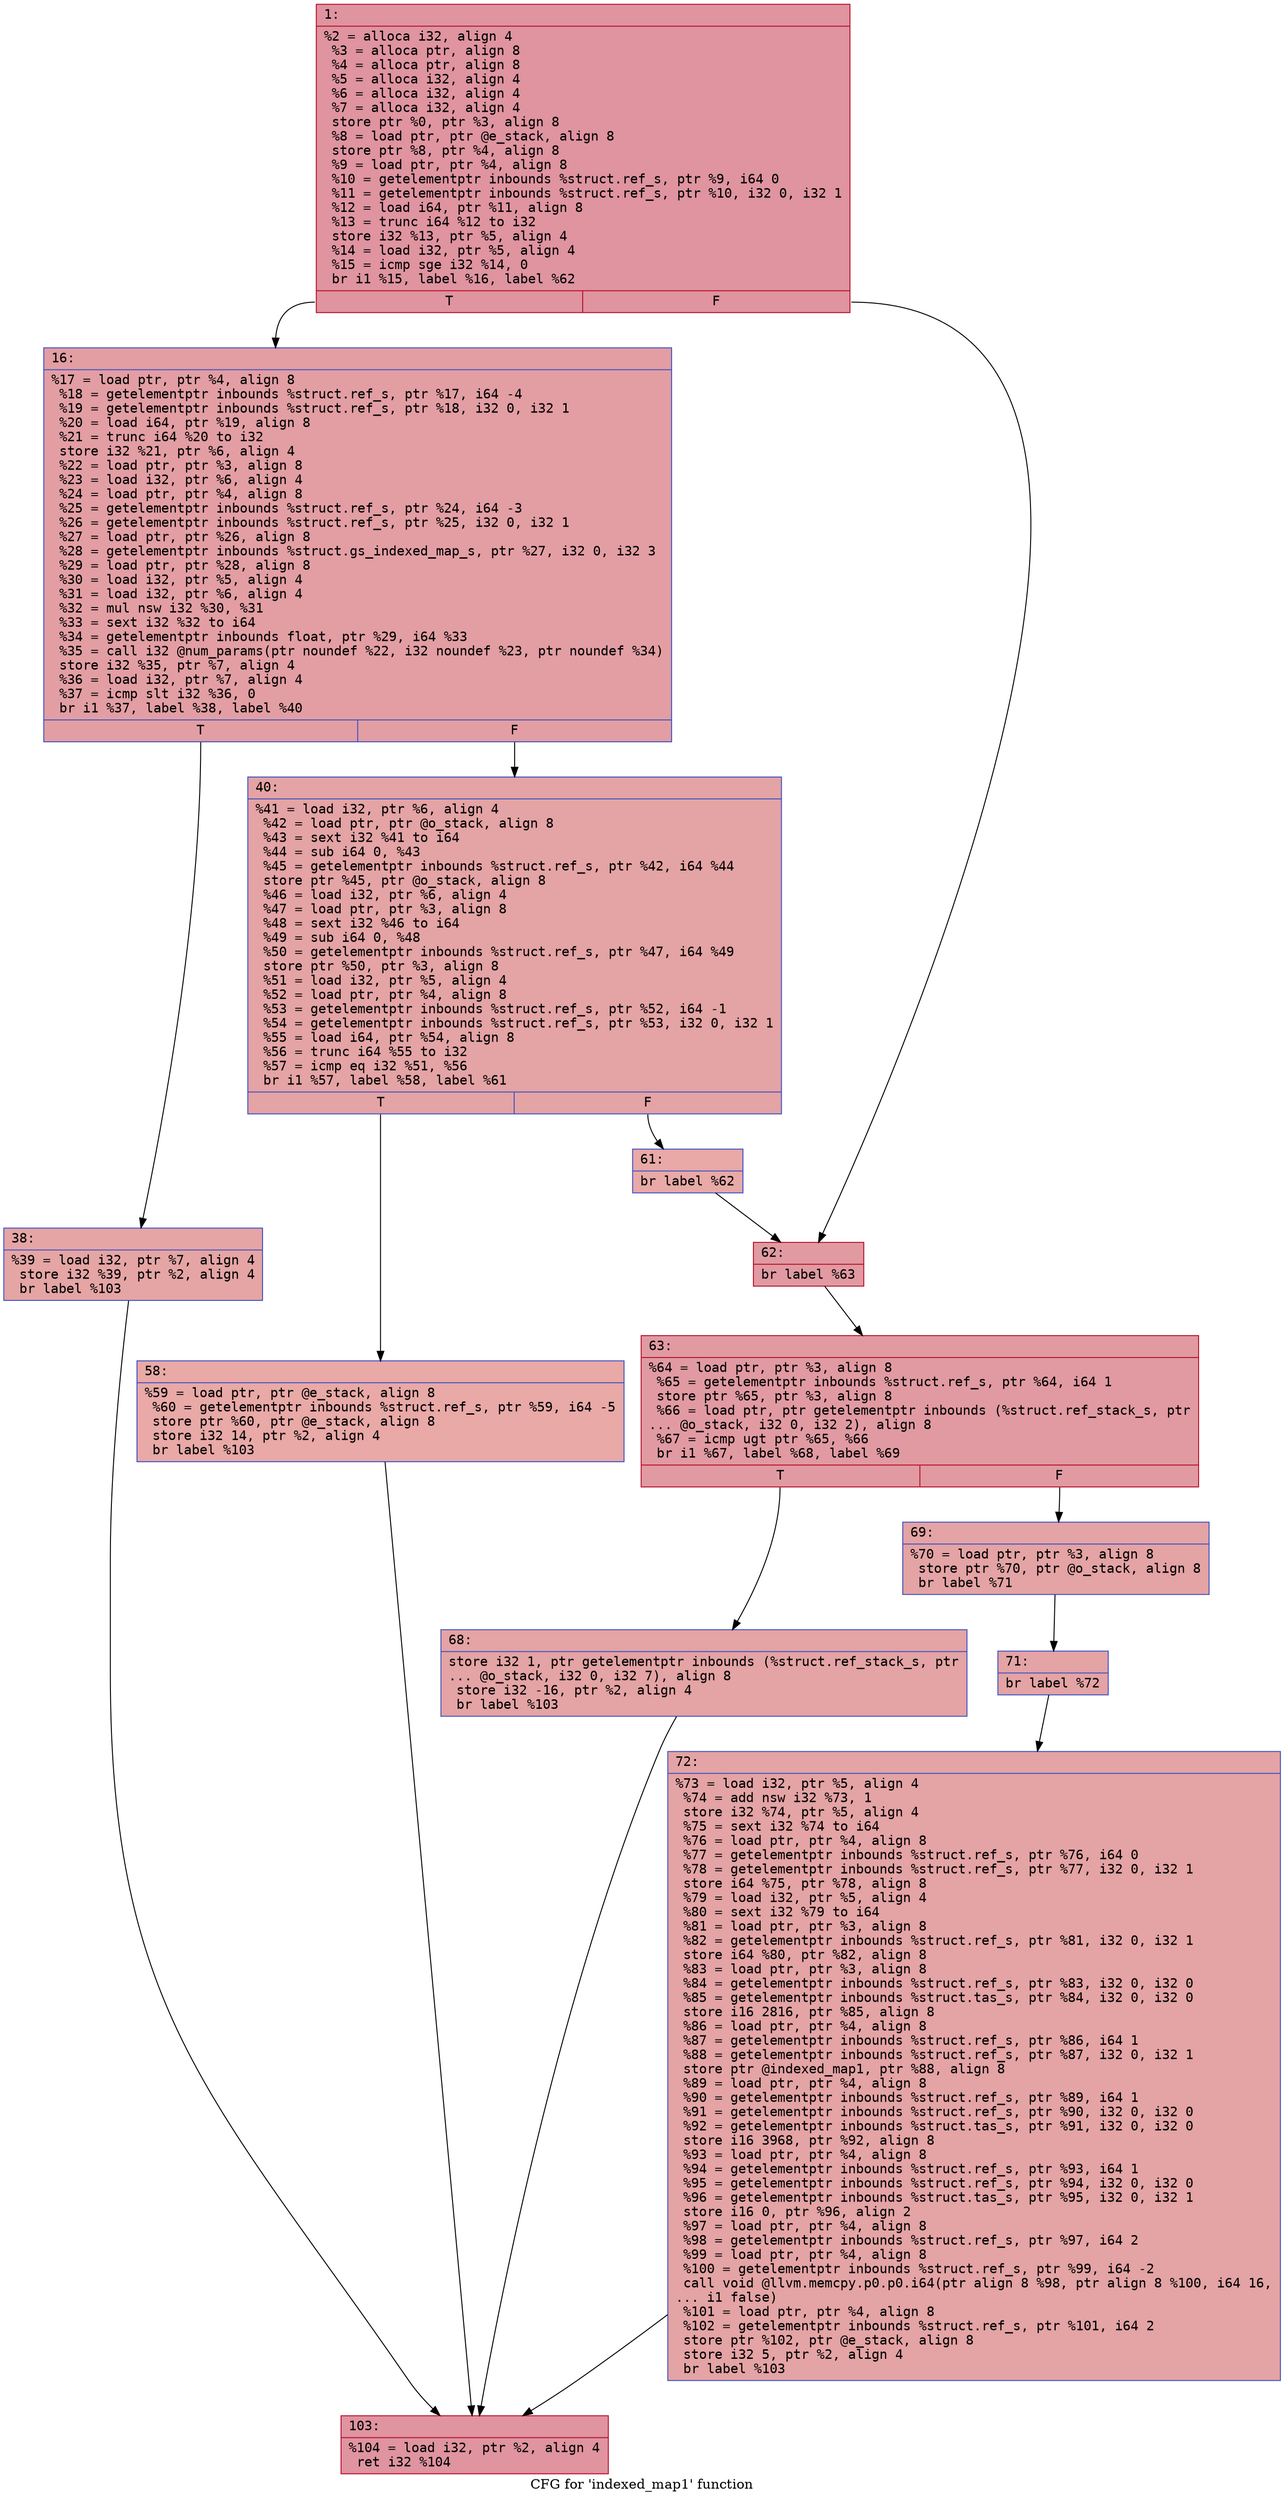 digraph "CFG for 'indexed_map1' function" {
	label="CFG for 'indexed_map1' function";

	Node0x600000d6a9e0 [shape=record,color="#b70d28ff", style=filled, fillcolor="#b70d2870" fontname="Courier",label="{1:\l|  %2 = alloca i32, align 4\l  %3 = alloca ptr, align 8\l  %4 = alloca ptr, align 8\l  %5 = alloca i32, align 4\l  %6 = alloca i32, align 4\l  %7 = alloca i32, align 4\l  store ptr %0, ptr %3, align 8\l  %8 = load ptr, ptr @e_stack, align 8\l  store ptr %8, ptr %4, align 8\l  %9 = load ptr, ptr %4, align 8\l  %10 = getelementptr inbounds %struct.ref_s, ptr %9, i64 0\l  %11 = getelementptr inbounds %struct.ref_s, ptr %10, i32 0, i32 1\l  %12 = load i64, ptr %11, align 8\l  %13 = trunc i64 %12 to i32\l  store i32 %13, ptr %5, align 4\l  %14 = load i32, ptr %5, align 4\l  %15 = icmp sge i32 %14, 0\l  br i1 %15, label %16, label %62\l|{<s0>T|<s1>F}}"];
	Node0x600000d6a9e0:s0 -> Node0x600000d6aa30[tooltip="1 -> 16\nProbability 50.00%" ];
	Node0x600000d6a9e0:s1 -> Node0x600000d6abc0[tooltip="1 -> 62\nProbability 50.00%" ];
	Node0x600000d6aa30 [shape=record,color="#3d50c3ff", style=filled, fillcolor="#be242e70" fontname="Courier",label="{16:\l|  %17 = load ptr, ptr %4, align 8\l  %18 = getelementptr inbounds %struct.ref_s, ptr %17, i64 -4\l  %19 = getelementptr inbounds %struct.ref_s, ptr %18, i32 0, i32 1\l  %20 = load i64, ptr %19, align 8\l  %21 = trunc i64 %20 to i32\l  store i32 %21, ptr %6, align 4\l  %22 = load ptr, ptr %3, align 8\l  %23 = load i32, ptr %6, align 4\l  %24 = load ptr, ptr %4, align 8\l  %25 = getelementptr inbounds %struct.ref_s, ptr %24, i64 -3\l  %26 = getelementptr inbounds %struct.ref_s, ptr %25, i32 0, i32 1\l  %27 = load ptr, ptr %26, align 8\l  %28 = getelementptr inbounds %struct.gs_indexed_map_s, ptr %27, i32 0, i32 3\l  %29 = load ptr, ptr %28, align 8\l  %30 = load i32, ptr %5, align 4\l  %31 = load i32, ptr %6, align 4\l  %32 = mul nsw i32 %30, %31\l  %33 = sext i32 %32 to i64\l  %34 = getelementptr inbounds float, ptr %29, i64 %33\l  %35 = call i32 @num_params(ptr noundef %22, i32 noundef %23, ptr noundef %34)\l  store i32 %35, ptr %7, align 4\l  %36 = load i32, ptr %7, align 4\l  %37 = icmp slt i32 %36, 0\l  br i1 %37, label %38, label %40\l|{<s0>T|<s1>F}}"];
	Node0x600000d6aa30:s0 -> Node0x600000d6aa80[tooltip="16 -> 38\nProbability 37.50%" ];
	Node0x600000d6aa30:s1 -> Node0x600000d6aad0[tooltip="16 -> 40\nProbability 62.50%" ];
	Node0x600000d6aa80 [shape=record,color="#3d50c3ff", style=filled, fillcolor="#c5333470" fontname="Courier",label="{38:\l|  %39 = load i32, ptr %7, align 4\l  store i32 %39, ptr %2, align 4\l  br label %103\l}"];
	Node0x600000d6aa80 -> Node0x600000d6ada0[tooltip="38 -> 103\nProbability 100.00%" ];
	Node0x600000d6aad0 [shape=record,color="#3d50c3ff", style=filled, fillcolor="#c32e3170" fontname="Courier",label="{40:\l|  %41 = load i32, ptr %6, align 4\l  %42 = load ptr, ptr @o_stack, align 8\l  %43 = sext i32 %41 to i64\l  %44 = sub i64 0, %43\l  %45 = getelementptr inbounds %struct.ref_s, ptr %42, i64 %44\l  store ptr %45, ptr @o_stack, align 8\l  %46 = load i32, ptr %6, align 4\l  %47 = load ptr, ptr %3, align 8\l  %48 = sext i32 %46 to i64\l  %49 = sub i64 0, %48\l  %50 = getelementptr inbounds %struct.ref_s, ptr %47, i64 %49\l  store ptr %50, ptr %3, align 8\l  %51 = load i32, ptr %5, align 4\l  %52 = load ptr, ptr %4, align 8\l  %53 = getelementptr inbounds %struct.ref_s, ptr %52, i64 -1\l  %54 = getelementptr inbounds %struct.ref_s, ptr %53, i32 0, i32 1\l  %55 = load i64, ptr %54, align 8\l  %56 = trunc i64 %55 to i32\l  %57 = icmp eq i32 %51, %56\l  br i1 %57, label %58, label %61\l|{<s0>T|<s1>F}}"];
	Node0x600000d6aad0:s0 -> Node0x600000d6ab20[tooltip="40 -> 58\nProbability 50.00%" ];
	Node0x600000d6aad0:s1 -> Node0x600000d6ab70[tooltip="40 -> 61\nProbability 50.00%" ];
	Node0x600000d6ab20 [shape=record,color="#3d50c3ff", style=filled, fillcolor="#ca3b3770" fontname="Courier",label="{58:\l|  %59 = load ptr, ptr @e_stack, align 8\l  %60 = getelementptr inbounds %struct.ref_s, ptr %59, i64 -5\l  store ptr %60, ptr @e_stack, align 8\l  store i32 14, ptr %2, align 4\l  br label %103\l}"];
	Node0x600000d6ab20 -> Node0x600000d6ada0[tooltip="58 -> 103\nProbability 100.00%" ];
	Node0x600000d6ab70 [shape=record,color="#3d50c3ff", style=filled, fillcolor="#ca3b3770" fontname="Courier",label="{61:\l|  br label %62\l}"];
	Node0x600000d6ab70 -> Node0x600000d6abc0[tooltip="61 -> 62\nProbability 100.00%" ];
	Node0x600000d6abc0 [shape=record,color="#b70d28ff", style=filled, fillcolor="#bb1b2c70" fontname="Courier",label="{62:\l|  br label %63\l}"];
	Node0x600000d6abc0 -> Node0x600000d6ac10[tooltip="62 -> 63\nProbability 100.00%" ];
	Node0x600000d6ac10 [shape=record,color="#b70d28ff", style=filled, fillcolor="#bb1b2c70" fontname="Courier",label="{63:\l|  %64 = load ptr, ptr %3, align 8\l  %65 = getelementptr inbounds %struct.ref_s, ptr %64, i64 1\l  store ptr %65, ptr %3, align 8\l  %66 = load ptr, ptr getelementptr inbounds (%struct.ref_stack_s, ptr\l... @o_stack, i32 0, i32 2), align 8\l  %67 = icmp ugt ptr %65, %66\l  br i1 %67, label %68, label %69\l|{<s0>T|<s1>F}}"];
	Node0x600000d6ac10:s0 -> Node0x600000d6ac60[tooltip="63 -> 68\nProbability 50.00%" ];
	Node0x600000d6ac10:s1 -> Node0x600000d6acb0[tooltip="63 -> 69\nProbability 50.00%" ];
	Node0x600000d6ac60 [shape=record,color="#3d50c3ff", style=filled, fillcolor="#c32e3170" fontname="Courier",label="{68:\l|  store i32 1, ptr getelementptr inbounds (%struct.ref_stack_s, ptr\l... @o_stack, i32 0, i32 7), align 8\l  store i32 -16, ptr %2, align 4\l  br label %103\l}"];
	Node0x600000d6ac60 -> Node0x600000d6ada0[tooltip="68 -> 103\nProbability 100.00%" ];
	Node0x600000d6acb0 [shape=record,color="#3d50c3ff", style=filled, fillcolor="#c32e3170" fontname="Courier",label="{69:\l|  %70 = load ptr, ptr %3, align 8\l  store ptr %70, ptr @o_stack, align 8\l  br label %71\l}"];
	Node0x600000d6acb0 -> Node0x600000d6ad00[tooltip="69 -> 71\nProbability 100.00%" ];
	Node0x600000d6ad00 [shape=record,color="#3d50c3ff", style=filled, fillcolor="#c32e3170" fontname="Courier",label="{71:\l|  br label %72\l}"];
	Node0x600000d6ad00 -> Node0x600000d6ad50[tooltip="71 -> 72\nProbability 100.00%" ];
	Node0x600000d6ad50 [shape=record,color="#3d50c3ff", style=filled, fillcolor="#c32e3170" fontname="Courier",label="{72:\l|  %73 = load i32, ptr %5, align 4\l  %74 = add nsw i32 %73, 1\l  store i32 %74, ptr %5, align 4\l  %75 = sext i32 %74 to i64\l  %76 = load ptr, ptr %4, align 8\l  %77 = getelementptr inbounds %struct.ref_s, ptr %76, i64 0\l  %78 = getelementptr inbounds %struct.ref_s, ptr %77, i32 0, i32 1\l  store i64 %75, ptr %78, align 8\l  %79 = load i32, ptr %5, align 4\l  %80 = sext i32 %79 to i64\l  %81 = load ptr, ptr %3, align 8\l  %82 = getelementptr inbounds %struct.ref_s, ptr %81, i32 0, i32 1\l  store i64 %80, ptr %82, align 8\l  %83 = load ptr, ptr %3, align 8\l  %84 = getelementptr inbounds %struct.ref_s, ptr %83, i32 0, i32 0\l  %85 = getelementptr inbounds %struct.tas_s, ptr %84, i32 0, i32 0\l  store i16 2816, ptr %85, align 8\l  %86 = load ptr, ptr %4, align 8\l  %87 = getelementptr inbounds %struct.ref_s, ptr %86, i64 1\l  %88 = getelementptr inbounds %struct.ref_s, ptr %87, i32 0, i32 1\l  store ptr @indexed_map1, ptr %88, align 8\l  %89 = load ptr, ptr %4, align 8\l  %90 = getelementptr inbounds %struct.ref_s, ptr %89, i64 1\l  %91 = getelementptr inbounds %struct.ref_s, ptr %90, i32 0, i32 0\l  %92 = getelementptr inbounds %struct.tas_s, ptr %91, i32 0, i32 0\l  store i16 3968, ptr %92, align 8\l  %93 = load ptr, ptr %4, align 8\l  %94 = getelementptr inbounds %struct.ref_s, ptr %93, i64 1\l  %95 = getelementptr inbounds %struct.ref_s, ptr %94, i32 0, i32 0\l  %96 = getelementptr inbounds %struct.tas_s, ptr %95, i32 0, i32 1\l  store i16 0, ptr %96, align 2\l  %97 = load ptr, ptr %4, align 8\l  %98 = getelementptr inbounds %struct.ref_s, ptr %97, i64 2\l  %99 = load ptr, ptr %4, align 8\l  %100 = getelementptr inbounds %struct.ref_s, ptr %99, i64 -2\l  call void @llvm.memcpy.p0.p0.i64(ptr align 8 %98, ptr align 8 %100, i64 16,\l... i1 false)\l  %101 = load ptr, ptr %4, align 8\l  %102 = getelementptr inbounds %struct.ref_s, ptr %101, i64 2\l  store ptr %102, ptr @e_stack, align 8\l  store i32 5, ptr %2, align 4\l  br label %103\l}"];
	Node0x600000d6ad50 -> Node0x600000d6ada0[tooltip="72 -> 103\nProbability 100.00%" ];
	Node0x600000d6ada0 [shape=record,color="#b70d28ff", style=filled, fillcolor="#b70d2870" fontname="Courier",label="{103:\l|  %104 = load i32, ptr %2, align 4\l  ret i32 %104\l}"];
}
